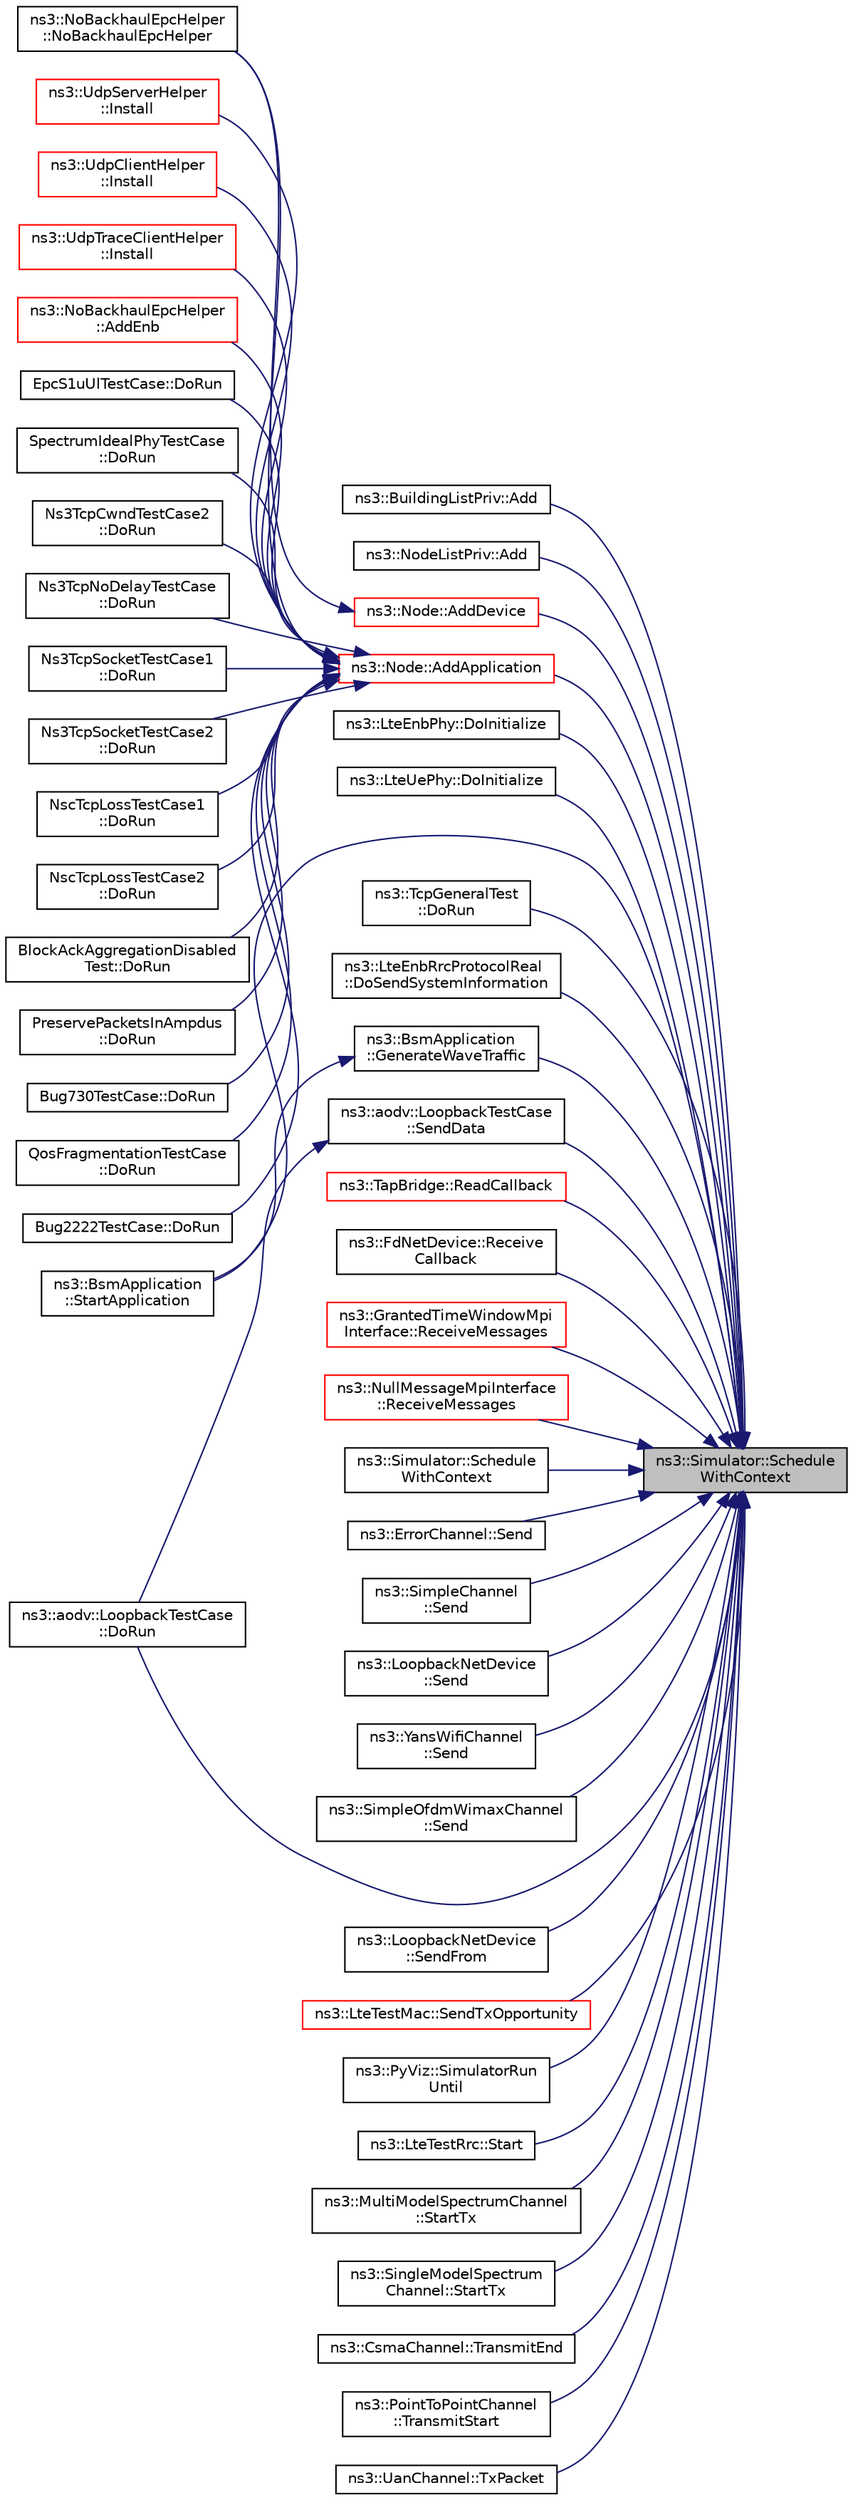 digraph "ns3::Simulator::ScheduleWithContext"
{
 // LATEX_PDF_SIZE
  edge [fontname="Helvetica",fontsize="10",labelfontname="Helvetica",labelfontsize="10"];
  node [fontname="Helvetica",fontsize="10",shape=record];
  rankdir="RL";
  Node1 [label="ns3::Simulator::Schedule\lWithContext",height=0.2,width=0.4,color="black", fillcolor="grey75", style="filled", fontcolor="black",tooltip="Schedule an event with the given context."];
  Node1 -> Node2 [dir="back",color="midnightblue",fontsize="10",style="solid",fontname="Helvetica"];
  Node2 [label="ns3::BuildingListPriv::Add",height=0.2,width=0.4,color="black", fillcolor="white", style="filled",URL="$classns3_1_1_building_list_priv.html#a7757d293719309ce99908b24b0f42756",tooltip=" "];
  Node1 -> Node3 [dir="back",color="midnightblue",fontsize="10",style="solid",fontname="Helvetica"];
  Node3 [label="ns3::NodeListPriv::Add",height=0.2,width=0.4,color="black", fillcolor="white", style="filled",URL="$classns3_1_1_node_list_priv.html#ab1f9d5bb7832f565dcd76b1ca7b93d58",tooltip=" "];
  Node1 -> Node4 [dir="back",color="midnightblue",fontsize="10",style="solid",fontname="Helvetica"];
  Node4 [label="ns3::Node::AddApplication",height=0.2,width=0.4,color="red", fillcolor="white", style="filled",URL="$classns3_1_1_node.html#ab98b4fdc4aadc86366b80e8a79a53f47",tooltip="Associate an Application to this Node."];
  Node4 -> Node5 [dir="back",color="midnightblue",fontsize="10",style="solid",fontname="Helvetica"];
  Node5 [label="ns3::NoBackhaulEpcHelper\l::NoBackhaulEpcHelper",height=0.2,width=0.4,color="black", fillcolor="white", style="filled",URL="$classns3_1_1_no_backhaul_epc_helper.html#a8822666431eefe3a78ba2a0bf4ca1bae",tooltip="Constructor."];
  Node4 -> Node6 [dir="back",color="midnightblue",fontsize="10",style="solid",fontname="Helvetica"];
  Node6 [label="ns3::NoBackhaulEpcHelper\l::AddEnb",height=0.2,width=0.4,color="red", fillcolor="white", style="filled",URL="$classns3_1_1_no_backhaul_epc_helper.html#aa1cdaed2fa4b5f0683c30b6090b37540",tooltip="Add an eNB to the EPC."];
  Node4 -> Node10 [dir="back",color="midnightblue",fontsize="10",style="solid",fontname="Helvetica"];
  Node10 [label="EpcS1uUlTestCase::DoRun",height=0.2,width=0.4,color="black", fillcolor="white", style="filled",URL="$class_epc_s1u_ul_test_case.html#a6fa27997312de46d9b0f3ab2221a24fa",tooltip="Implementation to actually run this TestCase."];
  Node4 -> Node11 [dir="back",color="midnightblue",fontsize="10",style="solid",fontname="Helvetica"];
  Node11 [label="SpectrumIdealPhyTestCase\l::DoRun",height=0.2,width=0.4,color="black", fillcolor="white", style="filled",URL="$class_spectrum_ideal_phy_test_case.html#a25d1032a0b2d93dc10302aeae4b8338b",tooltip="Implementation to actually run this TestCase."];
  Node4 -> Node12 [dir="back",color="midnightblue",fontsize="10",style="solid",fontname="Helvetica"];
  Node12 [label="Ns3TcpCwndTestCase2\l::DoRun",height=0.2,width=0.4,color="black", fillcolor="white", style="filled",URL="$class_ns3_tcp_cwnd_test_case2.html#a861689d2e951548eacc10b7f5c24540d",tooltip="Implementation to actually run this TestCase."];
  Node4 -> Node13 [dir="back",color="midnightblue",fontsize="10",style="solid",fontname="Helvetica"];
  Node13 [label="Ns3TcpNoDelayTestCase\l::DoRun",height=0.2,width=0.4,color="black", fillcolor="white", style="filled",URL="$class_ns3_tcp_no_delay_test_case.html#abfdf89fdc70c1f4b66390d31fcc6013b",tooltip="Implementation to actually run this TestCase."];
  Node4 -> Node14 [dir="back",color="midnightblue",fontsize="10",style="solid",fontname="Helvetica"];
  Node14 [label="Ns3TcpSocketTestCase1\l::DoRun",height=0.2,width=0.4,color="black", fillcolor="white", style="filled",URL="$class_ns3_tcp_socket_test_case1.html#a99214a78a94b82f5da1dd08243935415",tooltip="Implementation to actually run this TestCase."];
  Node4 -> Node15 [dir="back",color="midnightblue",fontsize="10",style="solid",fontname="Helvetica"];
  Node15 [label="Ns3TcpSocketTestCase2\l::DoRun",height=0.2,width=0.4,color="black", fillcolor="white", style="filled",URL="$class_ns3_tcp_socket_test_case2.html#a5af09b49ff61fd2b62cfd9bbff792541",tooltip="Implementation to actually run this TestCase."];
  Node4 -> Node16 [dir="back",color="midnightblue",fontsize="10",style="solid",fontname="Helvetica"];
  Node16 [label="NscTcpLossTestCase1\l::DoRun",height=0.2,width=0.4,color="black", fillcolor="white", style="filled",URL="$class_nsc_tcp_loss_test_case1.html#ab2e9a06924e6dffa3f335d64c54e2a0e",tooltip="Implementation to actually run this TestCase."];
  Node4 -> Node17 [dir="back",color="midnightblue",fontsize="10",style="solid",fontname="Helvetica"];
  Node17 [label="NscTcpLossTestCase2\l::DoRun",height=0.2,width=0.4,color="black", fillcolor="white", style="filled",URL="$class_nsc_tcp_loss_test_case2.html#ad364f063ed7754e73344898da12a442f",tooltip="Implementation to actually run this TestCase."];
  Node4 -> Node18 [dir="back",color="midnightblue",fontsize="10",style="solid",fontname="Helvetica"];
  Node18 [label="BlockAckAggregationDisabled\lTest::DoRun",height=0.2,width=0.4,color="black", fillcolor="white", style="filled",URL="$class_block_ack_aggregation_disabled_test.html#a8c9854ea317152d3c6bc9b83f981a21c",tooltip="Implementation to actually run this TestCase."];
  Node4 -> Node19 [dir="back",color="midnightblue",fontsize="10",style="solid",fontname="Helvetica"];
  Node19 [label="PreservePacketsInAmpdus\l::DoRun",height=0.2,width=0.4,color="black", fillcolor="white", style="filled",URL="$class_preserve_packets_in_ampdus.html#a38dc259d6a12a8e190f5ceea0235624e",tooltip="Implementation to actually run this TestCase."];
  Node4 -> Node20 [dir="back",color="midnightblue",fontsize="10",style="solid",fontname="Helvetica"];
  Node20 [label="Bug730TestCase::DoRun",height=0.2,width=0.4,color="black", fillcolor="white", style="filled",URL="$class_bug730_test_case.html#a9c8853ac24b9200f16c7993ec8df8eda",tooltip="Implementation to actually run this TestCase."];
  Node4 -> Node21 [dir="back",color="midnightblue",fontsize="10",style="solid",fontname="Helvetica"];
  Node21 [label="QosFragmentationTestCase\l::DoRun",height=0.2,width=0.4,color="black", fillcolor="white", style="filled",URL="$class_qos_fragmentation_test_case.html#a2478d61cab2625769f26555d4dcb420b",tooltip="Implementation to actually run this TestCase."];
  Node4 -> Node22 [dir="back",color="midnightblue",fontsize="10",style="solid",fontname="Helvetica"];
  Node22 [label="Bug2222TestCase::DoRun",height=0.2,width=0.4,color="black", fillcolor="white", style="filled",URL="$class_bug2222_test_case.html#a5e36f50efb283abb1802a04946d11bd0",tooltip="Implementation to actually run this TestCase."];
  Node4 -> Node23 [dir="back",color="midnightblue",fontsize="10",style="solid",fontname="Helvetica"];
  Node23 [label="ns3::UdpServerHelper\l::Install",height=0.2,width=0.4,color="red", fillcolor="white", style="filled",URL="$classns3_1_1_udp_server_helper.html#a7a92fc7bb7f29540ede727090de225b1",tooltip="Create one UDP server application on each of the Nodes in the NodeContainer."];
  Node4 -> Node28 [dir="back",color="midnightblue",fontsize="10",style="solid",fontname="Helvetica"];
  Node28 [label="ns3::UdpClientHelper\l::Install",height=0.2,width=0.4,color="red", fillcolor="white", style="filled",URL="$classns3_1_1_udp_client_helper.html#acf9d93eb6e852b77ac81cf61ba93deb0",tooltip=" "];
  Node4 -> Node42 [dir="back",color="midnightblue",fontsize="10",style="solid",fontname="Helvetica"];
  Node42 [label="ns3::UdpTraceClientHelper\l::Install",height=0.2,width=0.4,color="red", fillcolor="white", style="filled",URL="$classns3_1_1_udp_trace_client_helper.html#a4fcfaf13cf6c34bd5742f3a8d29ab8b7",tooltip=" "];
  Node1 -> Node74 [dir="back",color="midnightblue",fontsize="10",style="solid",fontname="Helvetica"];
  Node74 [label="ns3::Node::AddDevice",height=0.2,width=0.4,color="red", fillcolor="white", style="filled",URL="$classns3_1_1_node.html#a42ff83ee1d5d1649c770d3f5b62375de",tooltip="Associate a NetDevice to this node."];
  Node74 -> Node5 [dir="back",color="midnightblue",fontsize="10",style="solid",fontname="Helvetica"];
  Node1 -> Node198 [dir="back",color="midnightblue",fontsize="10",style="solid",fontname="Helvetica"];
  Node198 [label="ns3::LteEnbPhy::DoInitialize",height=0.2,width=0.4,color="black", fillcolor="white", style="filled",URL="$classns3_1_1_lte_enb_phy.html#a404572fbc4d6948034038b91bf450877",tooltip="Initialize() implementation."];
  Node1 -> Node199 [dir="back",color="midnightblue",fontsize="10",style="solid",fontname="Helvetica"];
  Node199 [label="ns3::LteUePhy::DoInitialize",height=0.2,width=0.4,color="black", fillcolor="white", style="filled",URL="$classns3_1_1_lte_ue_phy.html#a09daf3f8475e2e1c4639b552d5381d7a",tooltip="Initialize() implementation."];
  Node1 -> Node200 [dir="back",color="midnightblue",fontsize="10",style="solid",fontname="Helvetica"];
  Node200 [label="ns3::aodv::LoopbackTestCase\l::DoRun",height=0.2,width=0.4,color="black", fillcolor="white", style="filled",URL="$classns3_1_1aodv_1_1_loopback_test_case.html#aa4ecd46f743a971813870cff58563eab",tooltip="Implementation to actually run this TestCase."];
  Node1 -> Node201 [dir="back",color="midnightblue",fontsize="10",style="solid",fontname="Helvetica"];
  Node201 [label="ns3::TcpGeneralTest\l::DoRun",height=0.2,width=0.4,color="black", fillcolor="white", style="filled",URL="$classns3_1_1_tcp_general_test.html#a79f00453e60b95fcf8d22757593f5ed3",tooltip="Execute the tcp test."];
  Node1 -> Node202 [dir="back",color="midnightblue",fontsize="10",style="solid",fontname="Helvetica"];
  Node202 [label="ns3::LteEnbRrcProtocolReal\l::DoSendSystemInformation",height=0.2,width=0.4,color="black", fillcolor="white", style="filled",URL="$classns3_1_1_lte_enb_rrc_protocol_real.html#a8f397a3745a238769b363f680773fc9d",tooltip="Send system information function."];
  Node1 -> Node203 [dir="back",color="midnightblue",fontsize="10",style="solid",fontname="Helvetica"];
  Node203 [label="ns3::BsmApplication\l::GenerateWaveTraffic",height=0.2,width=0.4,color="black", fillcolor="white", style="filled",URL="$classns3_1_1_bsm_application.html#a22a009e7512e5df69dd9b81f96d15f51",tooltip="Creates and transmits a WAVE BSM packet."];
  Node203 -> Node204 [dir="back",color="midnightblue",fontsize="10",style="solid",fontname="Helvetica"];
  Node204 [label="ns3::BsmApplication\l::StartApplication",height=0.2,width=0.4,color="black", fillcolor="white", style="filled",URL="$classns3_1_1_bsm_application.html#a2caf2e381d781dfde58e39f19a220523",tooltip="Called at time specified by Start."];
  Node1 -> Node205 [dir="back",color="midnightblue",fontsize="10",style="solid",fontname="Helvetica"];
  Node205 [label="ns3::TapBridge::ReadCallback",height=0.2,width=0.4,color="red", fillcolor="white", style="filled",URL="$classns3_1_1_tap_bridge.html#a8cf7414db717096f2b3a2a0e7026ed8f",tooltip="Callback to process packets that are read."];
  Node1 -> Node209 [dir="back",color="midnightblue",fontsize="10",style="solid",fontname="Helvetica"];
  Node209 [label="ns3::FdNetDevice::Receive\lCallback",height=0.2,width=0.4,color="black", fillcolor="white", style="filled",URL="$classns3_1_1_fd_net_device.html#a65d669a9883c299c5527bbe0b9f33aef",tooltip="Callback to invoke when a new frame is received."];
  Node1 -> Node210 [dir="back",color="midnightblue",fontsize="10",style="solid",fontname="Helvetica"];
  Node210 [label="ns3::GrantedTimeWindowMpi\lInterface::ReceiveMessages",height=0.2,width=0.4,color="red", fillcolor="white", style="filled",URL="$classns3_1_1_granted_time_window_mpi_interface.html#a25a6699dcab1ab2e348e0b5a2c90aa42",tooltip="Check for received messages complete."];
  Node1 -> Node212 [dir="back",color="midnightblue",fontsize="10",style="solid",fontname="Helvetica"];
  Node212 [label="ns3::NullMessageMpiInterface\l::ReceiveMessages",height=0.2,width=0.4,color="red", fillcolor="white", style="filled",URL="$classns3_1_1_null_message_mpi_interface.html#a9ca96f3f6dc2df5f955505c441499430",tooltip="Check for received messages complete."];
  Node1 -> Node218 [dir="back",color="midnightblue",fontsize="10",style="solid",fontname="Helvetica"];
  Node218 [label="ns3::Simulator::Schedule\lWithContext",height=0.2,width=0.4,color="black", fillcolor="white", style="filled",URL="$classns3_1_1_simulator.html#a7497808e768102243829aa6a661e732d",tooltip="Schedule an event with the given context."];
  Node1 -> Node219 [dir="back",color="midnightblue",fontsize="10",style="solid",fontname="Helvetica"];
  Node219 [label="ns3::ErrorChannel::Send",height=0.2,width=0.4,color="black", fillcolor="white", style="filled",URL="$classns3_1_1_error_channel.html#a9bf289445c6da2b659ebbc46193c824e",tooltip="A packet is sent by a net device."];
  Node1 -> Node220 [dir="back",color="midnightblue",fontsize="10",style="solid",fontname="Helvetica"];
  Node220 [label="ns3::SimpleChannel\l::Send",height=0.2,width=0.4,color="black", fillcolor="white", style="filled",URL="$classns3_1_1_simple_channel.html#af454a78269793a4473f2cf69e0bc5676",tooltip="A packet is sent by a net device."];
  Node1 -> Node221 [dir="back",color="midnightblue",fontsize="10",style="solid",fontname="Helvetica"];
  Node221 [label="ns3::LoopbackNetDevice\l::Send",height=0.2,width=0.4,color="black", fillcolor="white", style="filled",URL="$classns3_1_1_loopback_net_device.html#add41fe2884d42456ea019337bfa88c37",tooltip=" "];
  Node1 -> Node222 [dir="back",color="midnightblue",fontsize="10",style="solid",fontname="Helvetica"];
  Node222 [label="ns3::YansWifiChannel\l::Send",height=0.2,width=0.4,color="black", fillcolor="white", style="filled",URL="$classns3_1_1_yans_wifi_channel.html#a5e0c886d0ca17defddafe6edcc2288ea",tooltip=" "];
  Node1 -> Node223 [dir="back",color="midnightblue",fontsize="10",style="solid",fontname="Helvetica"];
  Node223 [label="ns3::SimpleOfdmWimaxChannel\l::Send",height=0.2,width=0.4,color="black", fillcolor="white", style="filled",URL="$classns3_1_1_simple_ofdm_wimax_channel.html#ac056bb3c46b4ecc56b4fe32fefd79bc6",tooltip="Sends a dummy fec block to all connected physical devices."];
  Node1 -> Node224 [dir="back",color="midnightblue",fontsize="10",style="solid",fontname="Helvetica"];
  Node224 [label="ns3::aodv::LoopbackTestCase\l::SendData",height=0.2,width=0.4,color="black", fillcolor="white", style="filled",URL="$classns3_1_1aodv_1_1_loopback_test_case.html#a703cd6374b8b35680e0ac5c8bbb8a65c",tooltip="Send data function."];
  Node224 -> Node200 [dir="back",color="midnightblue",fontsize="10",style="solid",fontname="Helvetica"];
  Node1 -> Node225 [dir="back",color="midnightblue",fontsize="10",style="solid",fontname="Helvetica"];
  Node225 [label="ns3::LoopbackNetDevice\l::SendFrom",height=0.2,width=0.4,color="black", fillcolor="white", style="filled",URL="$classns3_1_1_loopback_net_device.html#a95f0043ce01d85a65cf08cb6495886e0",tooltip=" "];
  Node1 -> Node226 [dir="back",color="midnightblue",fontsize="10",style="solid",fontname="Helvetica"];
  Node226 [label="ns3::LteTestMac::SendTxOpportunity",height=0.2,width=0.4,color="red", fillcolor="white", style="filled",URL="$classns3_1_1_lte_test_mac.html#a11abee944c90b227f3fed326bea72282",tooltip="Send transmit opportunity function."];
  Node1 -> Node236 [dir="back",color="midnightblue",fontsize="10",style="solid",fontname="Helvetica"];
  Node236 [label="ns3::PyViz::SimulatorRun\lUntil",height=0.2,width=0.4,color="black", fillcolor="white", style="filled",URL="$classns3_1_1_py_viz.html#a55ad813c3ed010c6b5a269b7faa197fb",tooltip="Run simulation until a given (simulated, absolute) time is reached."];
  Node1 -> Node237 [dir="back",color="midnightblue",fontsize="10",style="solid",fontname="Helvetica"];
  Node237 [label="ns3::LteTestRrc::Start",height=0.2,width=0.4,color="black", fillcolor="white", style="filled",URL="$classns3_1_1_lte_test_rrc.html#a3ea3194da9eaef4bcc373eabc1251229",tooltip="Start function."];
  Node1 -> Node204 [dir="back",color="midnightblue",fontsize="10",style="solid",fontname="Helvetica"];
  Node1 -> Node238 [dir="back",color="midnightblue",fontsize="10",style="solid",fontname="Helvetica"];
  Node238 [label="ns3::MultiModelSpectrumChannel\l::StartTx",height=0.2,width=0.4,color="black", fillcolor="white", style="filled",URL="$classns3_1_1_multi_model_spectrum_channel.html#ab5b8cfe54c081f858014b133d026ed26",tooltip="Used by attached PHY instances to transmit signals on the channel."];
  Node1 -> Node239 [dir="back",color="midnightblue",fontsize="10",style="solid",fontname="Helvetica"];
  Node239 [label="ns3::SingleModelSpectrum\lChannel::StartTx",height=0.2,width=0.4,color="black", fillcolor="white", style="filled",URL="$classns3_1_1_single_model_spectrum_channel.html#a4288a4e2399b6257fcba2634f54a2256",tooltip="Used by attached PHY instances to transmit signals on the channel."];
  Node1 -> Node240 [dir="back",color="midnightblue",fontsize="10",style="solid",fontname="Helvetica"];
  Node240 [label="ns3::CsmaChannel::TransmitEnd",height=0.2,width=0.4,color="black", fillcolor="white", style="filled",URL="$classns3_1_1_csma_channel.html#a720272c5f63d9bdd32d7ca43925ee6d2",tooltip="Indicates that the net device has finished transmitting the packet over the channel."];
  Node1 -> Node241 [dir="back",color="midnightblue",fontsize="10",style="solid",fontname="Helvetica"];
  Node241 [label="ns3::PointToPointChannel\l::TransmitStart",height=0.2,width=0.4,color="black", fillcolor="white", style="filled",URL="$classns3_1_1_point_to_point_channel.html#acd9d9779ceea4771ddb427c3949b25c3",tooltip="Transmit a packet over this channel."];
  Node1 -> Node242 [dir="back",color="midnightblue",fontsize="10",style="solid",fontname="Helvetica"];
  Node242 [label="ns3::UanChannel::TxPacket",height=0.2,width=0.4,color="black", fillcolor="white", style="filled",URL="$classns3_1_1_uan_channel.html#aaf9ea1b58b62a99e1c05c4732dcb5b55",tooltip="Send a packet out on the channel."];
}
